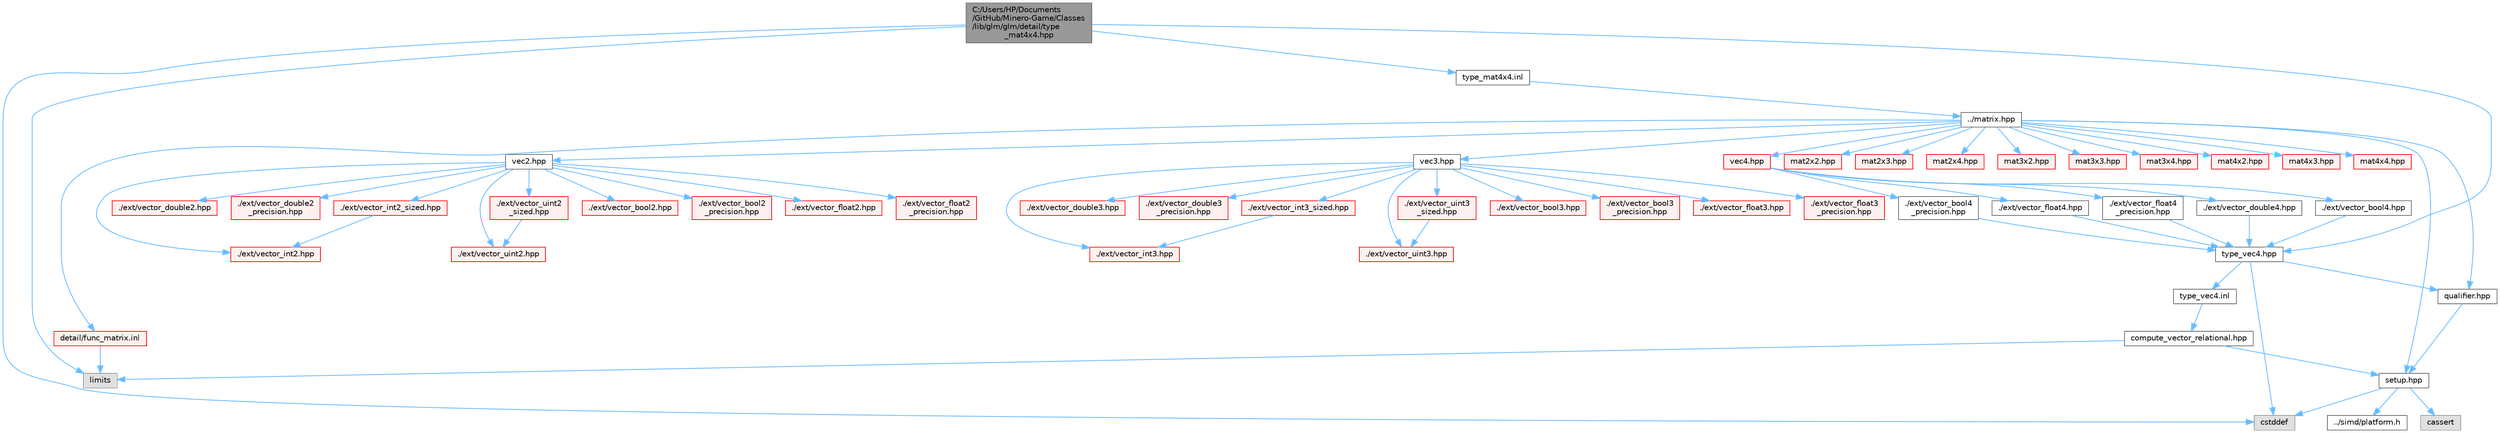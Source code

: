 digraph "C:/Users/HP/Documents/GitHub/Minero-Game/Classes/lib/glm/glm/detail/type_mat4x4.hpp"
{
 // LATEX_PDF_SIZE
  bgcolor="transparent";
  edge [fontname=Helvetica,fontsize=10,labelfontname=Helvetica,labelfontsize=10];
  node [fontname=Helvetica,fontsize=10,shape=box,height=0.2,width=0.4];
  Node1 [id="Node000001",label="C:/Users/HP/Documents\l/GitHub/Minero-Game/Classes\l/lib/glm/glm/detail/type\l_mat4x4.hpp",height=0.2,width=0.4,color="gray40", fillcolor="grey60", style="filled", fontcolor="black",tooltip=" "];
  Node1 -> Node2 [id="edge66_Node000001_Node000002",color="steelblue1",style="solid",tooltip=" "];
  Node2 [id="Node000002",label="type_vec4.hpp",height=0.2,width=0.4,color="grey40", fillcolor="white", style="filled",URL="$_classes_2lib_2glm_2glm_2detail_2type__vec4_8hpp.html",tooltip=" "];
  Node2 -> Node3 [id="edge67_Node000002_Node000003",color="steelblue1",style="solid",tooltip=" "];
  Node3 [id="Node000003",label="qualifier.hpp",height=0.2,width=0.4,color="grey40", fillcolor="white", style="filled",URL="$_classes_2lib_2glm_2glm_2detail_2qualifier_8hpp.html",tooltip=" "];
  Node3 -> Node4 [id="edge68_Node000003_Node000004",color="steelblue1",style="solid",tooltip=" "];
  Node4 [id="Node000004",label="setup.hpp",height=0.2,width=0.4,color="grey40", fillcolor="white", style="filled",URL="$_classes_2lib_2glm_2glm_2detail_2setup_8hpp.html",tooltip=" "];
  Node4 -> Node5 [id="edge69_Node000004_Node000005",color="steelblue1",style="solid",tooltip=" "];
  Node5 [id="Node000005",label="cassert",height=0.2,width=0.4,color="grey60", fillcolor="#E0E0E0", style="filled",tooltip=" "];
  Node4 -> Node6 [id="edge70_Node000004_Node000006",color="steelblue1",style="solid",tooltip=" "];
  Node6 [id="Node000006",label="cstddef",height=0.2,width=0.4,color="grey60", fillcolor="#E0E0E0", style="filled",tooltip=" "];
  Node4 -> Node7 [id="edge71_Node000004_Node000007",color="steelblue1",style="solid",tooltip=" "];
  Node7 [id="Node000007",label="../simd/platform.h",height=0.2,width=0.4,color="grey40", fillcolor="white", style="filled",URL="$_classes_2lib_2glm_2glm_2simd_2platform_8h.html",tooltip=" "];
  Node2 -> Node6 [id="edge72_Node000002_Node000006",color="steelblue1",style="solid",tooltip=" "];
  Node2 -> Node8 [id="edge73_Node000002_Node000008",color="steelblue1",style="solid",tooltip=" "];
  Node8 [id="Node000008",label="type_vec4.inl",height=0.2,width=0.4,color="grey40", fillcolor="white", style="filled",URL="$_classes_2lib_2glm_2glm_2detail_2type__vec4_8inl.html",tooltip=" "];
  Node8 -> Node9 [id="edge74_Node000008_Node000009",color="steelblue1",style="solid",tooltip=" "];
  Node9 [id="Node000009",label="compute_vector_relational.hpp",height=0.2,width=0.4,color="grey40", fillcolor="white", style="filled",URL="$_classes_2lib_2glm_2glm_2detail_2compute__vector__relational_8hpp.html",tooltip=" "];
  Node9 -> Node4 [id="edge75_Node000009_Node000004",color="steelblue1",style="solid",tooltip=" "];
  Node9 -> Node10 [id="edge76_Node000009_Node000010",color="steelblue1",style="solid",tooltip=" "];
  Node10 [id="Node000010",label="limits",height=0.2,width=0.4,color="grey60", fillcolor="#E0E0E0", style="filled",tooltip=" "];
  Node1 -> Node10 [id="edge77_Node000001_Node000010",color="steelblue1",style="solid",tooltip=" "];
  Node1 -> Node6 [id="edge78_Node000001_Node000006",color="steelblue1",style="solid",tooltip=" "];
  Node1 -> Node11 [id="edge79_Node000001_Node000011",color="steelblue1",style="solid",tooltip=" "];
  Node11 [id="Node000011",label="type_mat4x4.inl",height=0.2,width=0.4,color="grey40", fillcolor="white", style="filled",URL="$_classes_2lib_2glm_2glm_2detail_2type__mat4x4_8inl.html",tooltip=" "];
  Node11 -> Node12 [id="edge80_Node000011_Node000012",color="steelblue1",style="solid",tooltip=" "];
  Node12 [id="Node000012",label="../matrix.hpp",height=0.2,width=0.4,color="grey40", fillcolor="white", style="filled",URL="$_classes_2lib_2glm_2glm_2matrix_8hpp.html",tooltip=" "];
  Node12 -> Node3 [id="edge81_Node000012_Node000003",color="steelblue1",style="solid",tooltip=" "];
  Node12 -> Node4 [id="edge82_Node000012_Node000004",color="steelblue1",style="solid",tooltip=" "];
  Node12 -> Node13 [id="edge83_Node000012_Node000013",color="steelblue1",style="solid",tooltip=" "];
  Node13 [id="Node000013",label="vec2.hpp",height=0.2,width=0.4,color="grey40", fillcolor="white", style="filled",URL="$_classes_2lib_2glm_2glm_2vec2_8hpp.html",tooltip=" "];
  Node13 -> Node14 [id="edge84_Node000013_Node000014",color="steelblue1",style="solid",tooltip=" "];
  Node14 [id="Node000014",label="./ext/vector_bool2.hpp",height=0.2,width=0.4,color="red", fillcolor="#FFF0F0", style="filled",URL="$_classes_2lib_2glm_2glm_2ext_2vector__bool2_8hpp.html",tooltip=" "];
  Node13 -> Node17 [id="edge85_Node000013_Node000017",color="steelblue1",style="solid",tooltip=" "];
  Node17 [id="Node000017",label="./ext/vector_bool2\l_precision.hpp",height=0.2,width=0.4,color="red", fillcolor="#FFF0F0", style="filled",URL="$_classes_2lib_2glm_2glm_2ext_2vector__bool2__precision_8hpp.html",tooltip=" "];
  Node13 -> Node18 [id="edge86_Node000013_Node000018",color="steelblue1",style="solid",tooltip=" "];
  Node18 [id="Node000018",label="./ext/vector_float2.hpp",height=0.2,width=0.4,color="red", fillcolor="#FFF0F0", style="filled",URL="$_classes_2lib_2glm_2glm_2ext_2vector__float2_8hpp.html",tooltip=" "];
  Node13 -> Node19 [id="edge87_Node000013_Node000019",color="steelblue1",style="solid",tooltip=" "];
  Node19 [id="Node000019",label="./ext/vector_float2\l_precision.hpp",height=0.2,width=0.4,color="red", fillcolor="#FFF0F0", style="filled",URL="$_classes_2lib_2glm_2glm_2ext_2vector__float2__precision_8hpp.html",tooltip=" "];
  Node13 -> Node20 [id="edge88_Node000013_Node000020",color="steelblue1",style="solid",tooltip=" "];
  Node20 [id="Node000020",label="./ext/vector_double2.hpp",height=0.2,width=0.4,color="red", fillcolor="#FFF0F0", style="filled",URL="$_classes_2lib_2glm_2glm_2ext_2vector__double2_8hpp.html",tooltip=" "];
  Node13 -> Node21 [id="edge89_Node000013_Node000021",color="steelblue1",style="solid",tooltip=" "];
  Node21 [id="Node000021",label="./ext/vector_double2\l_precision.hpp",height=0.2,width=0.4,color="red", fillcolor="#FFF0F0", style="filled",URL="$_classes_2lib_2glm_2glm_2ext_2vector__double2__precision_8hpp.html",tooltip=" "];
  Node13 -> Node22 [id="edge90_Node000013_Node000022",color="steelblue1",style="solid",tooltip=" "];
  Node22 [id="Node000022",label="./ext/vector_int2.hpp",height=0.2,width=0.4,color="red", fillcolor="#FFF0F0", style="filled",URL="$_classes_2lib_2glm_2glm_2ext_2vector__int2_8hpp.html",tooltip=" "];
  Node13 -> Node23 [id="edge91_Node000013_Node000023",color="steelblue1",style="solid",tooltip=" "];
  Node23 [id="Node000023",label="./ext/vector_int2_sized.hpp",height=0.2,width=0.4,color="red", fillcolor="#FFF0F0", style="filled",URL="$_classes_2lib_2glm_2glm_2ext_2vector__int2__sized_8hpp.html",tooltip=" "];
  Node23 -> Node22 [id="edge92_Node000023_Node000022",color="steelblue1",style="solid",tooltip=" "];
  Node13 -> Node25 [id="edge93_Node000013_Node000025",color="steelblue1",style="solid",tooltip=" "];
  Node25 [id="Node000025",label="./ext/vector_uint2.hpp",height=0.2,width=0.4,color="red", fillcolor="#FFF0F0", style="filled",URL="$_classes_2lib_2glm_2glm_2ext_2vector__uint2_8hpp.html",tooltip=" "];
  Node13 -> Node26 [id="edge94_Node000013_Node000026",color="steelblue1",style="solid",tooltip=" "];
  Node26 [id="Node000026",label="./ext/vector_uint2\l_sized.hpp",height=0.2,width=0.4,color="red", fillcolor="#FFF0F0", style="filled",URL="$_classes_2lib_2glm_2glm_2ext_2vector__uint2__sized_8hpp.html",tooltip=" "];
  Node26 -> Node25 [id="edge95_Node000026_Node000025",color="steelblue1",style="solid",tooltip=" "];
  Node12 -> Node28 [id="edge96_Node000012_Node000028",color="steelblue1",style="solid",tooltip=" "];
  Node28 [id="Node000028",label="vec3.hpp",height=0.2,width=0.4,color="grey40", fillcolor="white", style="filled",URL="$_classes_2lib_2glm_2glm_2vec3_8hpp.html",tooltip=" "];
  Node28 -> Node29 [id="edge97_Node000028_Node000029",color="steelblue1",style="solid",tooltip=" "];
  Node29 [id="Node000029",label="./ext/vector_bool3.hpp",height=0.2,width=0.4,color="red", fillcolor="#FFF0F0", style="filled",URL="$_classes_2lib_2glm_2glm_2ext_2vector__bool3_8hpp.html",tooltip=" "];
  Node28 -> Node32 [id="edge98_Node000028_Node000032",color="steelblue1",style="solid",tooltip=" "];
  Node32 [id="Node000032",label="./ext/vector_bool3\l_precision.hpp",height=0.2,width=0.4,color="red", fillcolor="#FFF0F0", style="filled",URL="$_classes_2lib_2glm_2glm_2ext_2vector__bool3__precision_8hpp.html",tooltip=" "];
  Node28 -> Node33 [id="edge99_Node000028_Node000033",color="steelblue1",style="solid",tooltip=" "];
  Node33 [id="Node000033",label="./ext/vector_float3.hpp",height=0.2,width=0.4,color="red", fillcolor="#FFF0F0", style="filled",URL="$_classes_2lib_2glm_2glm_2ext_2vector__float3_8hpp.html",tooltip=" "];
  Node28 -> Node34 [id="edge100_Node000028_Node000034",color="steelblue1",style="solid",tooltip=" "];
  Node34 [id="Node000034",label="./ext/vector_float3\l_precision.hpp",height=0.2,width=0.4,color="red", fillcolor="#FFF0F0", style="filled",URL="$_classes_2lib_2glm_2glm_2ext_2vector__float3__precision_8hpp.html",tooltip=" "];
  Node28 -> Node35 [id="edge101_Node000028_Node000035",color="steelblue1",style="solid",tooltip=" "];
  Node35 [id="Node000035",label="./ext/vector_double3.hpp",height=0.2,width=0.4,color="red", fillcolor="#FFF0F0", style="filled",URL="$_classes_2lib_2glm_2glm_2ext_2vector__double3_8hpp.html",tooltip=" "];
  Node28 -> Node36 [id="edge102_Node000028_Node000036",color="steelblue1",style="solid",tooltip=" "];
  Node36 [id="Node000036",label="./ext/vector_double3\l_precision.hpp",height=0.2,width=0.4,color="red", fillcolor="#FFF0F0", style="filled",URL="$_classes_2lib_2glm_2glm_2ext_2vector__double3__precision_8hpp.html",tooltip=" "];
  Node28 -> Node37 [id="edge103_Node000028_Node000037",color="steelblue1",style="solid",tooltip=" "];
  Node37 [id="Node000037",label="./ext/vector_int3.hpp",height=0.2,width=0.4,color="red", fillcolor="#FFF0F0", style="filled",URL="$_classes_2lib_2glm_2glm_2ext_2vector__int3_8hpp.html",tooltip=" "];
  Node28 -> Node38 [id="edge104_Node000028_Node000038",color="steelblue1",style="solid",tooltip=" "];
  Node38 [id="Node000038",label="./ext/vector_int3_sized.hpp",height=0.2,width=0.4,color="red", fillcolor="#FFF0F0", style="filled",URL="$_classes_2lib_2glm_2glm_2ext_2vector__int3__sized_8hpp.html",tooltip=" "];
  Node38 -> Node37 [id="edge105_Node000038_Node000037",color="steelblue1",style="solid",tooltip=" "];
  Node28 -> Node39 [id="edge106_Node000028_Node000039",color="steelblue1",style="solid",tooltip=" "];
  Node39 [id="Node000039",label="./ext/vector_uint3.hpp",height=0.2,width=0.4,color="red", fillcolor="#FFF0F0", style="filled",URL="$_classes_2lib_2glm_2glm_2ext_2vector__uint3_8hpp.html",tooltip=" "];
  Node28 -> Node40 [id="edge107_Node000028_Node000040",color="steelblue1",style="solid",tooltip=" "];
  Node40 [id="Node000040",label="./ext/vector_uint3\l_sized.hpp",height=0.2,width=0.4,color="red", fillcolor="#FFF0F0", style="filled",URL="$_classes_2lib_2glm_2glm_2ext_2vector__uint3__sized_8hpp.html",tooltip=" "];
  Node40 -> Node39 [id="edge108_Node000040_Node000039",color="steelblue1",style="solid",tooltip=" "];
  Node12 -> Node41 [id="edge109_Node000012_Node000041",color="steelblue1",style="solid",tooltip=" "];
  Node41 [id="Node000041",label="vec4.hpp",height=0.2,width=0.4,color="red", fillcolor="#FFF0F0", style="filled",URL="$_classes_2lib_2glm_2glm_2vec4_8hpp.html",tooltip=" "];
  Node41 -> Node42 [id="edge110_Node000041_Node000042",color="steelblue1",style="solid",tooltip=" "];
  Node42 [id="Node000042",label="./ext/vector_bool4.hpp",height=0.2,width=0.4,color="grey40", fillcolor="white", style="filled",URL="$_classes_2lib_2glm_2glm_2ext_2vector__bool4_8hpp.html",tooltip=" "];
  Node42 -> Node2 [id="edge111_Node000042_Node000002",color="steelblue1",style="solid",tooltip=" "];
  Node41 -> Node43 [id="edge112_Node000041_Node000043",color="steelblue1",style="solid",tooltip=" "];
  Node43 [id="Node000043",label="./ext/vector_bool4\l_precision.hpp",height=0.2,width=0.4,color="grey40", fillcolor="white", style="filled",URL="$_classes_2lib_2glm_2glm_2ext_2vector__bool4__precision_8hpp.html",tooltip=" "];
  Node43 -> Node2 [id="edge113_Node000043_Node000002",color="steelblue1",style="solid",tooltip=" "];
  Node41 -> Node44 [id="edge114_Node000041_Node000044",color="steelblue1",style="solid",tooltip=" "];
  Node44 [id="Node000044",label="./ext/vector_float4.hpp",height=0.2,width=0.4,color="grey40", fillcolor="white", style="filled",URL="$_classes_2lib_2glm_2glm_2ext_2vector__float4_8hpp.html",tooltip=" "];
  Node44 -> Node2 [id="edge115_Node000044_Node000002",color="steelblue1",style="solid",tooltip=" "];
  Node41 -> Node45 [id="edge116_Node000041_Node000045",color="steelblue1",style="solid",tooltip=" "];
  Node45 [id="Node000045",label="./ext/vector_float4\l_precision.hpp",height=0.2,width=0.4,color="grey40", fillcolor="white", style="filled",URL="$_classes_2lib_2glm_2glm_2ext_2vector__float4__precision_8hpp.html",tooltip=" "];
  Node45 -> Node2 [id="edge117_Node000045_Node000002",color="steelblue1",style="solid",tooltip=" "];
  Node41 -> Node46 [id="edge118_Node000041_Node000046",color="steelblue1",style="solid",tooltip=" "];
  Node46 [id="Node000046",label="./ext/vector_double4.hpp",height=0.2,width=0.4,color="grey40", fillcolor="white", style="filled",URL="$_classes_2lib_2glm_2glm_2ext_2vector__double4_8hpp.html",tooltip=" "];
  Node46 -> Node2 [id="edge119_Node000046_Node000002",color="steelblue1",style="solid",tooltip=" "];
  Node12 -> Node52 [id="edge120_Node000012_Node000052",color="steelblue1",style="solid",tooltip=" "];
  Node52 [id="Node000052",label="mat2x2.hpp",height=0.2,width=0.4,color="red", fillcolor="#FFF0F0", style="filled",URL="$_classes_2lib_2glm_2glm_2mat2x2_8hpp.html",tooltip=" "];
  Node12 -> Node59 [id="edge121_Node000012_Node000059",color="steelblue1",style="solid",tooltip=" "];
  Node59 [id="Node000059",label="mat2x3.hpp",height=0.2,width=0.4,color="red", fillcolor="#FFF0F0", style="filled",URL="$_classes_2lib_2glm_2glm_2mat2x3_8hpp.html",tooltip=" "];
  Node12 -> Node66 [id="edge122_Node000012_Node000066",color="steelblue1",style="solid",tooltip=" "];
  Node66 [id="Node000066",label="mat2x4.hpp",height=0.2,width=0.4,color="red", fillcolor="#FFF0F0", style="filled",URL="$_classes_2lib_2glm_2glm_2mat2x4_8hpp.html",tooltip=" "];
  Node12 -> Node73 [id="edge123_Node000012_Node000073",color="steelblue1",style="solid",tooltip=" "];
  Node73 [id="Node000073",label="mat3x2.hpp",height=0.2,width=0.4,color="red", fillcolor="#FFF0F0", style="filled",URL="$_classes_2lib_2glm_2glm_2mat3x2_8hpp.html",tooltip=" "];
  Node12 -> Node80 [id="edge124_Node000012_Node000080",color="steelblue1",style="solid",tooltip=" "];
  Node80 [id="Node000080",label="mat3x3.hpp",height=0.2,width=0.4,color="red", fillcolor="#FFF0F0", style="filled",URL="$_classes_2lib_2glm_2glm_2mat3x3_8hpp.html",tooltip=" "];
  Node12 -> Node87 [id="edge125_Node000012_Node000087",color="steelblue1",style="solid",tooltip=" "];
  Node87 [id="Node000087",label="mat3x4.hpp",height=0.2,width=0.4,color="red", fillcolor="#FFF0F0", style="filled",URL="$_classes_2lib_2glm_2glm_2mat3x4_8hpp.html",tooltip=" "];
  Node12 -> Node94 [id="edge126_Node000012_Node000094",color="steelblue1",style="solid",tooltip=" "];
  Node94 [id="Node000094",label="mat4x2.hpp",height=0.2,width=0.4,color="red", fillcolor="#FFF0F0", style="filled",URL="$_classes_2lib_2glm_2glm_2mat4x2_8hpp.html",tooltip=" "];
  Node12 -> Node101 [id="edge127_Node000012_Node000101",color="steelblue1",style="solid",tooltip=" "];
  Node101 [id="Node000101",label="mat4x3.hpp",height=0.2,width=0.4,color="red", fillcolor="#FFF0F0", style="filled",URL="$_classes_2lib_2glm_2glm_2mat4x3_8hpp.html",tooltip=" "];
  Node12 -> Node108 [id="edge128_Node000012_Node000108",color="steelblue1",style="solid",tooltip=" "];
  Node108 [id="Node000108",label="mat4x4.hpp",height=0.2,width=0.4,color="red", fillcolor="#FFF0F0", style="filled",URL="$_classes_2lib_2glm_2glm_2mat4x4_8hpp.html",tooltip=" "];
  Node12 -> Node113 [id="edge129_Node000012_Node000113",color="steelblue1",style="solid",tooltip=" "];
  Node113 [id="Node000113",label="detail/func_matrix.inl",height=0.2,width=0.4,color="red", fillcolor="#FFF0F0", style="filled",URL="$_classes_2lib_2glm_2glm_2detail_2func__matrix_8inl.html",tooltip=" "];
  Node113 -> Node10 [id="edge130_Node000113_Node000010",color="steelblue1",style="solid",tooltip=" "];
}
